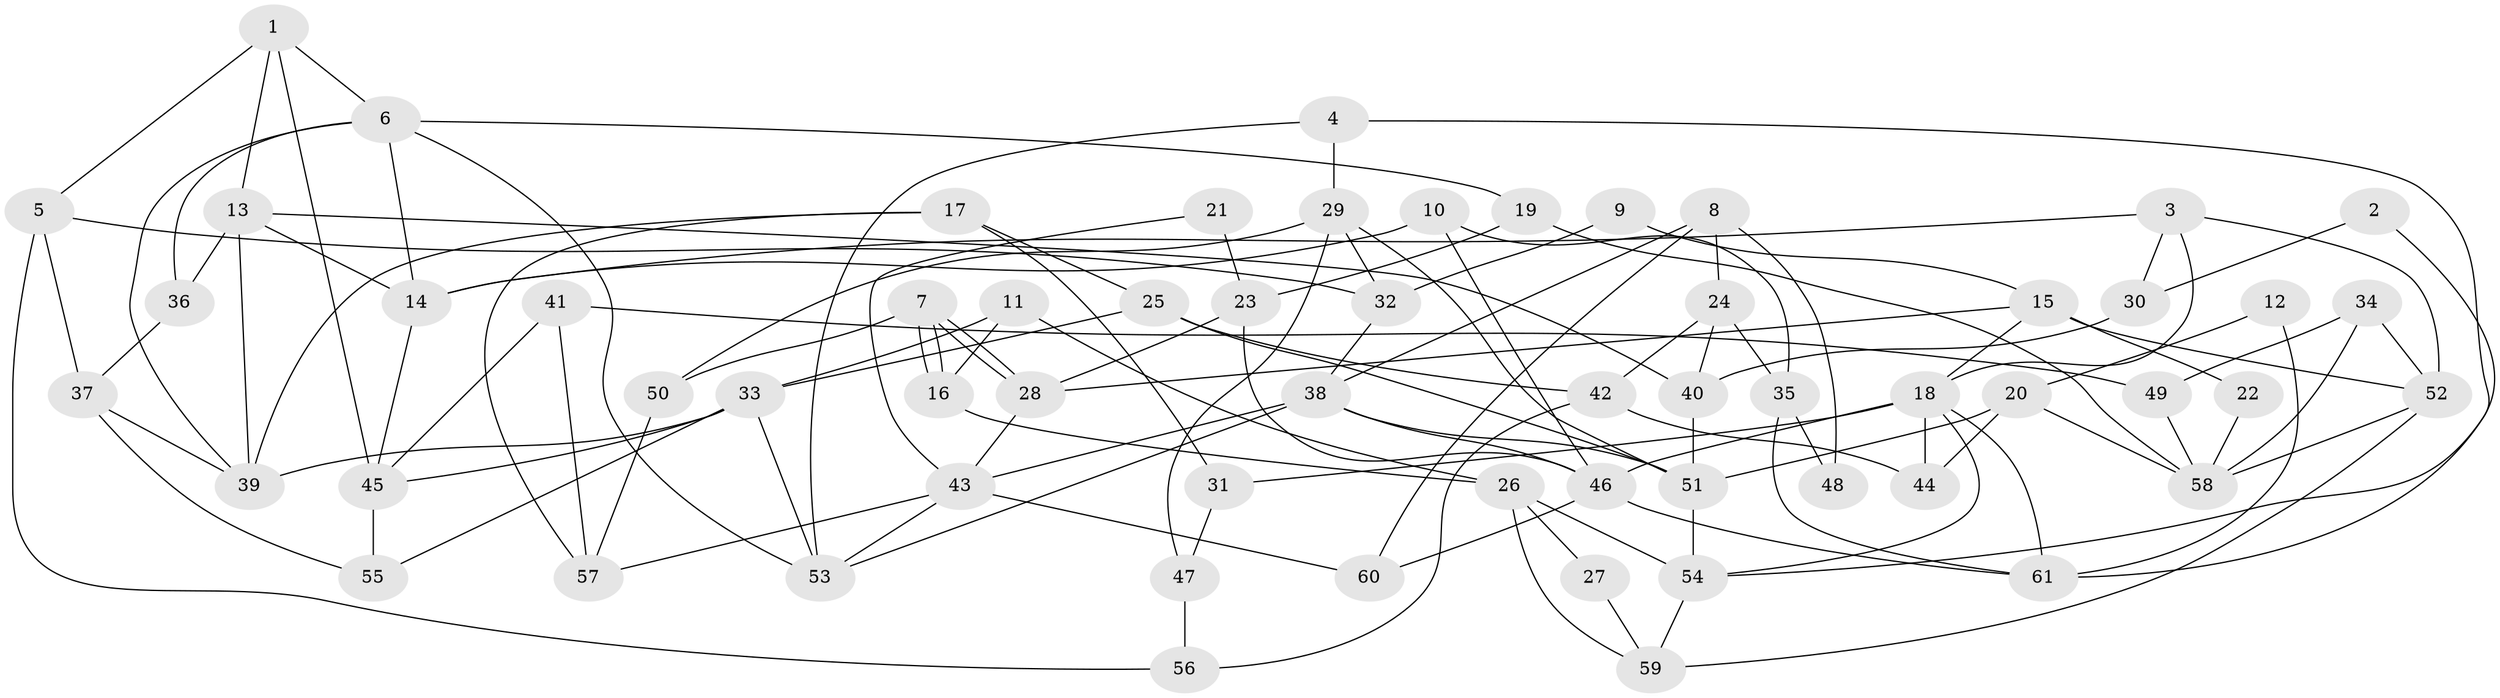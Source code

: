 // coarse degree distribution, {7: 0.07894736842105263, 2: 0.15789473684210525, 5: 0.21052631578947367, 6: 0.10526315789473684, 4: 0.15789473684210525, 3: 0.15789473684210525, 8: 0.10526315789473684, 9: 0.02631578947368421}
// Generated by graph-tools (version 1.1) at 2025/41/03/06/25 10:41:53]
// undirected, 61 vertices, 122 edges
graph export_dot {
graph [start="1"]
  node [color=gray90,style=filled];
  1;
  2;
  3;
  4;
  5;
  6;
  7;
  8;
  9;
  10;
  11;
  12;
  13;
  14;
  15;
  16;
  17;
  18;
  19;
  20;
  21;
  22;
  23;
  24;
  25;
  26;
  27;
  28;
  29;
  30;
  31;
  32;
  33;
  34;
  35;
  36;
  37;
  38;
  39;
  40;
  41;
  42;
  43;
  44;
  45;
  46;
  47;
  48;
  49;
  50;
  51;
  52;
  53;
  54;
  55;
  56;
  57;
  58;
  59;
  60;
  61;
  1 -- 13;
  1 -- 45;
  1 -- 5;
  1 -- 6;
  2 -- 61;
  2 -- 30;
  3 -- 52;
  3 -- 14;
  3 -- 18;
  3 -- 30;
  4 -- 54;
  4 -- 53;
  4 -- 29;
  5 -- 32;
  5 -- 37;
  5 -- 56;
  6 -- 39;
  6 -- 14;
  6 -- 19;
  6 -- 36;
  6 -- 53;
  7 -- 16;
  7 -- 16;
  7 -- 28;
  7 -- 28;
  7 -- 50;
  8 -- 38;
  8 -- 60;
  8 -- 24;
  8 -- 48;
  9 -- 15;
  9 -- 32;
  10 -- 46;
  10 -- 14;
  10 -- 35;
  11 -- 33;
  11 -- 16;
  11 -- 26;
  12 -- 20;
  12 -- 61;
  13 -- 39;
  13 -- 36;
  13 -- 14;
  13 -- 40;
  14 -- 45;
  15 -- 28;
  15 -- 18;
  15 -- 22;
  15 -- 52;
  16 -- 26;
  17 -- 57;
  17 -- 25;
  17 -- 31;
  17 -- 39;
  18 -- 54;
  18 -- 31;
  18 -- 44;
  18 -- 46;
  18 -- 61;
  19 -- 58;
  19 -- 23;
  20 -- 51;
  20 -- 44;
  20 -- 58;
  21 -- 43;
  21 -- 23;
  22 -- 58;
  23 -- 46;
  23 -- 28;
  24 -- 35;
  24 -- 40;
  24 -- 42;
  25 -- 51;
  25 -- 42;
  25 -- 33;
  26 -- 59;
  26 -- 27;
  26 -- 54;
  27 -- 59;
  28 -- 43;
  29 -- 51;
  29 -- 32;
  29 -- 47;
  29 -- 50;
  30 -- 40;
  31 -- 47;
  32 -- 38;
  33 -- 45;
  33 -- 39;
  33 -- 53;
  33 -- 55;
  34 -- 58;
  34 -- 52;
  34 -- 49;
  35 -- 61;
  35 -- 48;
  36 -- 37;
  37 -- 39;
  37 -- 55;
  38 -- 53;
  38 -- 43;
  38 -- 46;
  38 -- 51;
  40 -- 51;
  41 -- 45;
  41 -- 57;
  41 -- 49;
  42 -- 56;
  42 -- 44;
  43 -- 53;
  43 -- 57;
  43 -- 60;
  45 -- 55;
  46 -- 60;
  46 -- 61;
  47 -- 56;
  49 -- 58;
  50 -- 57;
  51 -- 54;
  52 -- 58;
  52 -- 59;
  54 -- 59;
}

